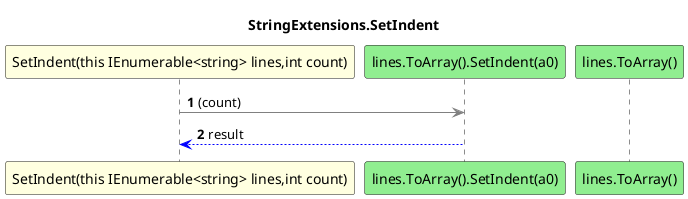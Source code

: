 @startuml StringExtensions.SetIndent
title StringExtensions.SetIndent
participant "SetIndent(this IEnumerable<string> lines,int count)" as SetIndent_p0_p1 #LightYellow
participant "lines.ToArray().SetIndent(a0)" as lines_ToArray_SetIndent_a0 #LightGreen
participant "lines.ToArray()" as lines_ToArray #LightGreen
autonumber
SetIndent_p0_p1 -[#grey]> lines_ToArray_SetIndent_a0 : (count)
lines_ToArray_SetIndent_a0 -[#blue]-> SetIndent_p0_p1 : result
@enduml
